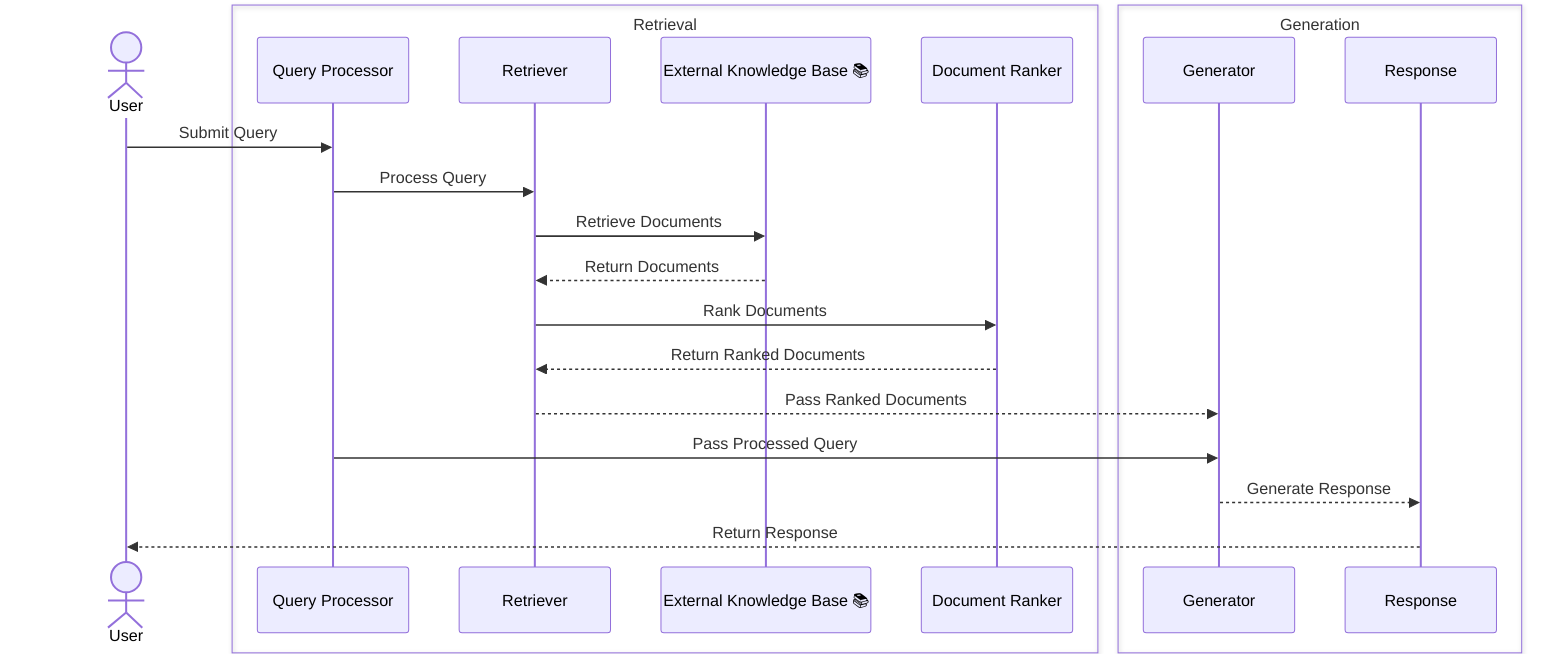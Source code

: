 sequenceDiagram
  actor User

  box Retrieval
    participant QueryProcessor as Query Processor
    participant Retriever
    participant ExternalKnowledgeBase as External Knowledge Base 📚
    participant DocumentRanker as Document Ranker
  end
  box Generation
    participant Generator
    participant Response
  end

  User->>QueryProcessor: Submit Query
  QueryProcessor->>Retriever: Process Query
  Retriever->>ExternalKnowledgeBase: Retrieve Documents
  ExternalKnowledgeBase-->>Retriever: Return Documents
  Retriever->>DocumentRanker: Rank Documents
  DocumentRanker-->>Retriever: Return Ranked Documents
  Retriever-->>Generator: Pass Ranked Documents
  QueryProcessor->>Generator: Pass Processed Query
  Generator-->>Response: Generate Response
  Response-->>User: Return Response